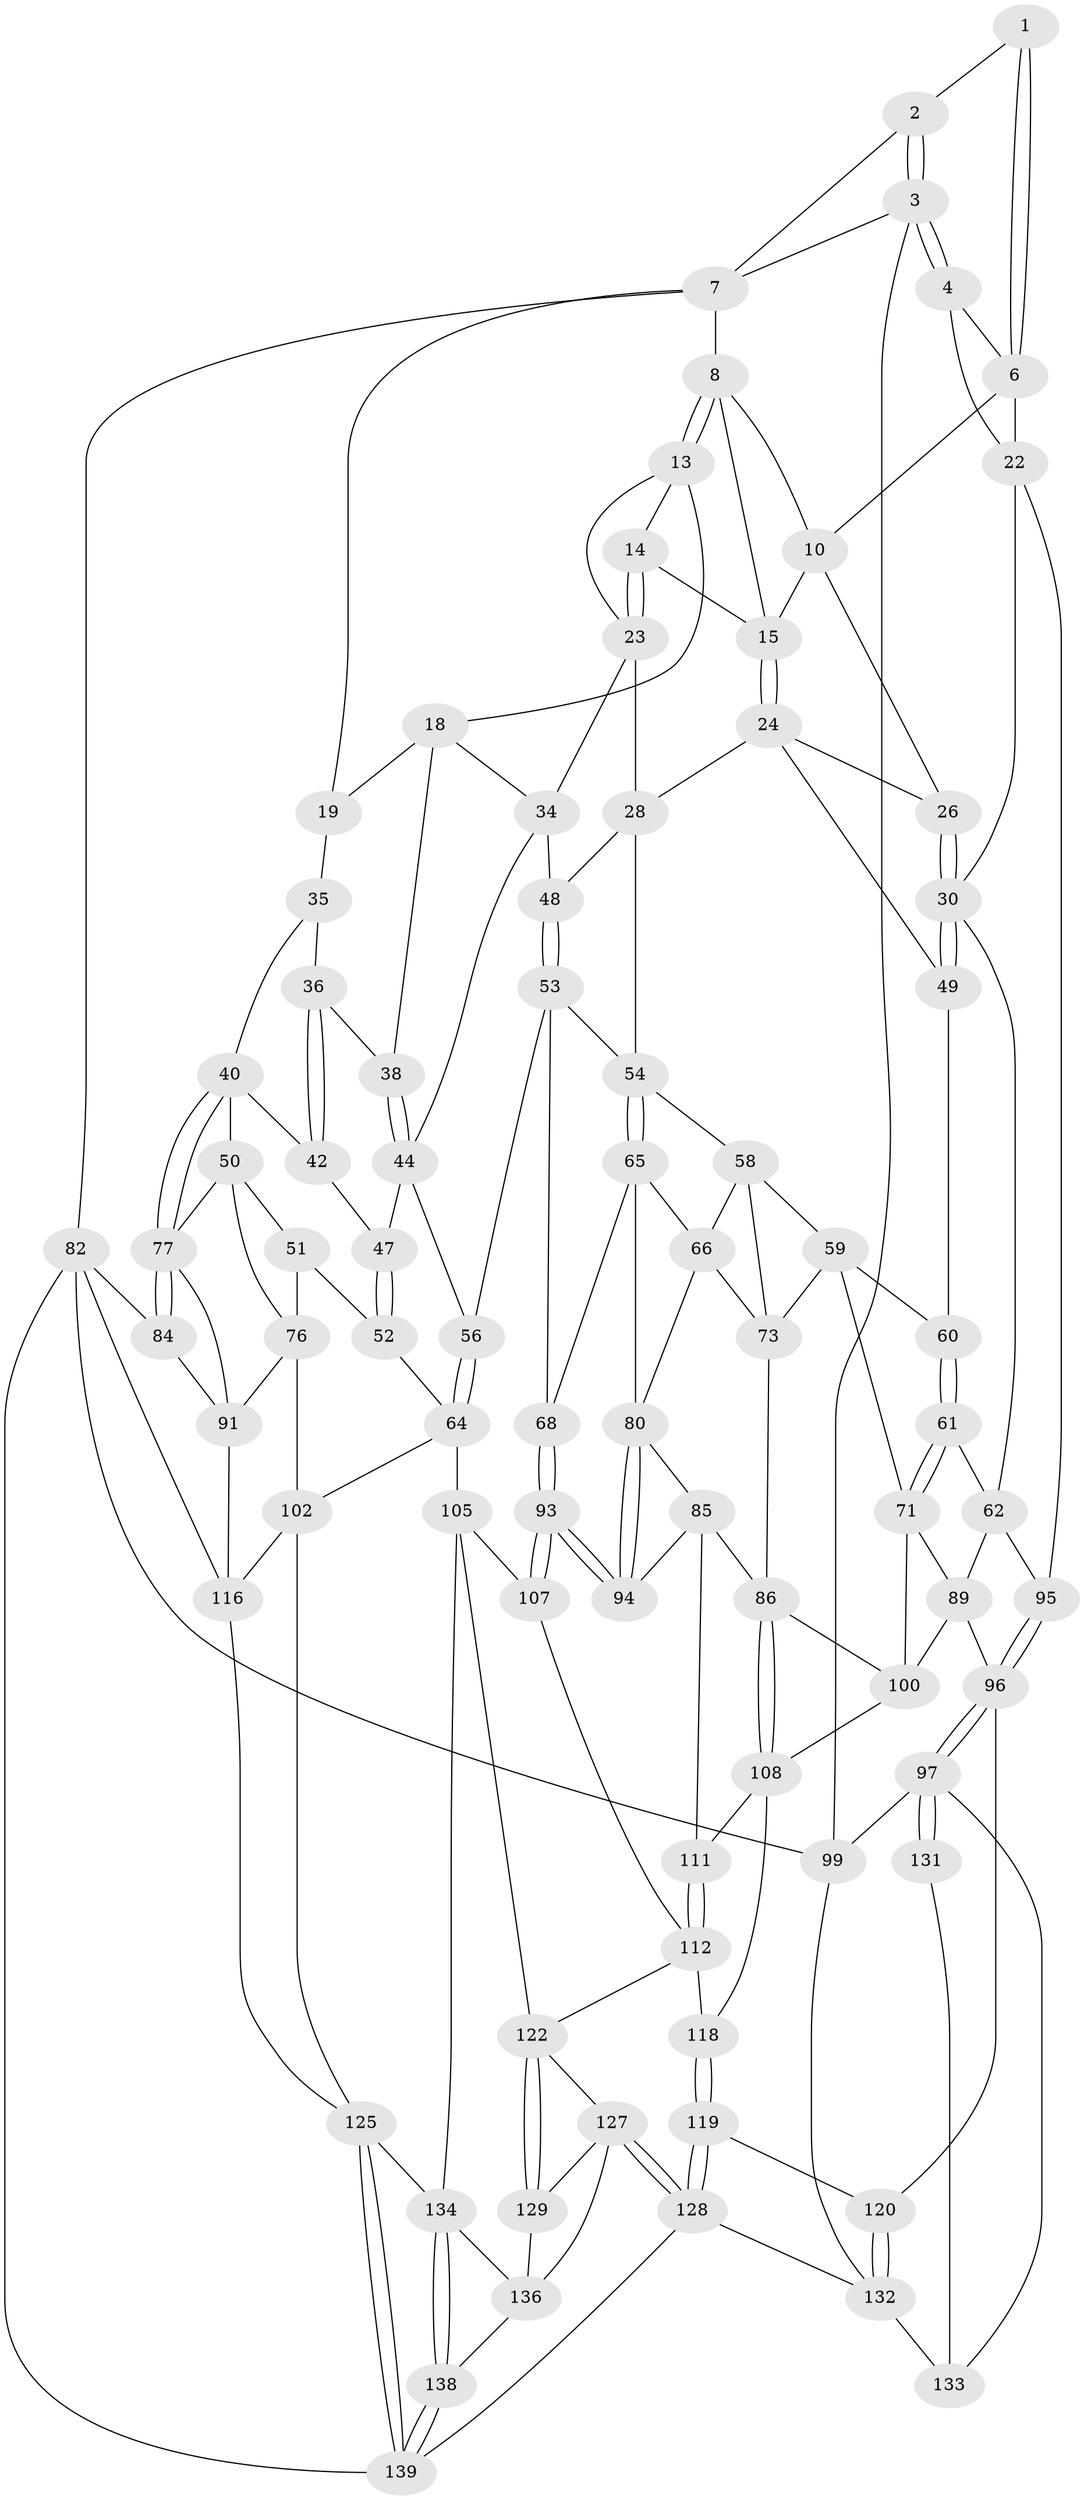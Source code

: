 // Generated by graph-tools (version 1.1) at 2025/52/02/27/25 19:52:37]
// undirected, 84 vertices, 187 edges
graph export_dot {
graph [start="1"]
  node [color=gray90,style=filled];
  1 [pos="+0.1814209984358637+0.04306113113613423"];
  2 [pos="+0.26080453499301404+0"];
  3 [pos="+0+0"];
  4 [pos="+0+0.027944809912574944",super="+5"];
  6 [pos="+0.16571757635547055+0.12764923376378937",super="+11"];
  7 [pos="+0.47579709855830604+0",super="+12"];
  8 [pos="+0.48527833870077436+0",super="+9"];
  10 [pos="+0.19356969757137824+0.17494869665073642",super="+21"];
  13 [pos="+0.48797417263512505+0",super="+17"];
  14 [pos="+0.4148486422933278+0.17816718702327128"];
  15 [pos="+0.38092877724233576+0.19852261383643804",super="+16"];
  18 [pos="+0.6535139281859308+0.14667994493874917",super="+33"];
  19 [pos="+0.6990862531006644+0.14414712215957168",super="+20"];
  22 [pos="+0+0.2594321946854192",super="+32"];
  23 [pos="+0.465426689522592+0.25629976155843054",super="+27"];
  24 [pos="+0.33809003239295093+0.3640178732869771",super="+25"];
  26 [pos="+0.2182803276873754+0.2859640443163925"];
  28 [pos="+0.388989545095618+0.3620296165511564",super="+29"];
  30 [pos="+0.019152478498261186+0.37200605895478106",super="+31"];
  34 [pos="+0.5819577528444003+0.3187444041158901",super="+46"];
  35 [pos="+0.8233876043428673+0.2462085645272659",super="+39"];
  36 [pos="+0.8114825278944081+0.2712960172013405",super="+37"];
  38 [pos="+0.7308704816005502+0.31815690202254854"];
  40 [pos="+1+0.2751640424492272",super="+41"];
  42 [pos="+0.8328696270525796+0.3882864006055221",super="+43"];
  44 [pos="+0.6587893098440707+0.4183453559156024",super="+45"];
  47 [pos="+0.7362352453188167+0.437586195951797"];
  48 [pos="+0.5356946834828615+0.39395690558634805"];
  49 [pos="+0.191198296188772+0.436776949617469"];
  50 [pos="+0.8934390651040073+0.48690415243983615",super="+75"];
  51 [pos="+0.761729059088839+0.48812661378371647",super="+72"];
  52 [pos="+0.7582574313146803+0.4845165122307197",super="+63"];
  53 [pos="+0.48838631955031725+0.47067181537696245",super="+57"];
  54 [pos="+0.44462331985617026+0.4685790300018056",super="+55"];
  56 [pos="+0.6081843950391026+0.5623040262144805"];
  58 [pos="+0.3287523545067338+0.45125550426225214",super="+67"];
  59 [pos="+0.2180784326875768+0.4776997838480777",super="+70"];
  60 [pos="+0.19143402766054737+0.4376740465879866"];
  61 [pos="+0.08388515104115356+0.5174302488660052"];
  62 [pos="+0.005326349707835246+0.4736340676613262",super="+90"];
  64 [pos="+0.6090364098243123+0.5629240102589406",super="+104"];
  65 [pos="+0.43033693859109756+0.5497985182251403",super="+69"];
  66 [pos="+0.3964073092628476+0.5485848619598557",super="+79"];
  68 [pos="+0.5238419085138272+0.5965347567949331"];
  71 [pos="+0.13050149257921956+0.5540872287138326",super="+88"];
  73 [pos="+0.2999816928679386+0.5424783974209256",super="+74"];
  76 [pos="+0.7870710986465282+0.6069878309530058",super="+92"];
  77 [pos="+1+0.7096406650603186",super="+78"];
  80 [pos="+0.4141006650828081+0.61186187761649",super="+81"];
  82 [pos="+1+1",super="+83"];
  84 [pos="+1+0.8045712243896249"];
  85 [pos="+0.32834393911529147+0.6594371566391877",super="+101"];
  86 [pos="+0.31935297856554073+0.659448935720041",super="+87"];
  89 [pos="+0.1028743789304486+0.7065422459221997",super="+113"];
  91 [pos="+0.876834056454558+0.73029859838575",super="+115"];
  93 [pos="+0.4894174854834554+0.6964385485793798"];
  94 [pos="+0.41509590691749476+0.6803233753489114"];
  95 [pos="+0+0.7497084911440033"];
  96 [pos="+0+0.8109976910902054",super="+114"];
  97 [pos="+0+0.8641558566733477",super="+98"];
  99 [pos="+0+1"];
  100 [pos="+0.22208580860525098+0.6762665653921413",super="+110"];
  102 [pos="+0.7570990623630105+0.7614000913713168",super="+103"];
  105 [pos="+0.6626406545766523+0.8063925614307746",super="+106"];
  107 [pos="+0.5010497345277132+0.7316493705834844"];
  108 [pos="+0.29024884428685754+0.7980146080223283",super="+109"];
  111 [pos="+0.3712459193848927+0.7801278070816632"];
  112 [pos="+0.43018158751760677+0.8098231869468979",super="+117"];
  116 [pos="+0.8520085986139995+0.8778542801025176",super="+124"];
  118 [pos="+0.3024031839624316+0.8964824898705802"];
  119 [pos="+0.2947620607680965+0.9284164172699082"];
  120 [pos="+0.15528485697507302+0.9031009813073886",super="+121"];
  122 [pos="+0.48367634125586956+0.8647664267961411",super="+123"];
  125 [pos="+0.8213439267521983+0.943555486204519",super="+126"];
  127 [pos="+0.424505890965849+1",super="+130"];
  128 [pos="+0.3682844429699351+1",super="+141"];
  129 [pos="+0.5210285169775241+0.9135605733280124"];
  131 [pos="+0.05501502626886256+0.891411828473367"];
  132 [pos="+0.1273364482685293+0.9752592814911254",super="+142"];
  133 [pos="+0.06070172647254406+0.9462508158393353"];
  134 [pos="+0.6917012039511198+0.9357237211890485",super="+135"];
  136 [pos="+0.5923096962565222+0.8920949883928292",super="+137"];
  138 [pos="+0.6846467829604631+1"];
  139 [pos="+0.7083462701598862+1",super="+140"];
  1 -- 2;
  1 -- 6;
  1 -- 6;
  2 -- 3;
  2 -- 3;
  2 -- 7;
  3 -- 4;
  3 -- 4;
  3 -- 99;
  3 -- 7;
  4 -- 22;
  4 -- 6;
  6 -- 10;
  6 -- 22;
  7 -- 8;
  7 -- 19;
  7 -- 82;
  8 -- 13;
  8 -- 13;
  8 -- 10;
  8 -- 15;
  10 -- 26;
  10 -- 15;
  13 -- 14;
  13 -- 18;
  13 -- 23;
  14 -- 15;
  14 -- 23;
  14 -- 23;
  15 -- 24;
  15 -- 24;
  18 -- 19;
  18 -- 34;
  18 -- 38;
  19 -- 35 [weight=2];
  22 -- 95;
  22 -- 30;
  23 -- 34;
  23 -- 28;
  24 -- 28;
  24 -- 49;
  24 -- 26;
  26 -- 30;
  26 -- 30;
  28 -- 48;
  28 -- 54;
  30 -- 49;
  30 -- 49;
  30 -- 62;
  34 -- 48;
  34 -- 44;
  35 -- 36;
  35 -- 40;
  36 -- 42 [weight=2];
  36 -- 42;
  36 -- 38;
  38 -- 44;
  38 -- 44;
  40 -- 77;
  40 -- 77;
  40 -- 42;
  40 -- 50;
  42 -- 47;
  44 -- 47;
  44 -- 56;
  47 -- 52;
  47 -- 52;
  48 -- 53;
  48 -- 53;
  49 -- 60;
  50 -- 51;
  50 -- 76;
  50 -- 77;
  51 -- 52 [weight=2];
  51 -- 76;
  52 -- 64;
  53 -- 54;
  53 -- 56;
  53 -- 68;
  54 -- 65;
  54 -- 65;
  54 -- 58;
  56 -- 64;
  56 -- 64;
  58 -- 59;
  58 -- 73;
  58 -- 66;
  59 -- 60;
  59 -- 73;
  59 -- 71;
  60 -- 61;
  60 -- 61;
  61 -- 62;
  61 -- 71;
  61 -- 71;
  62 -- 89;
  62 -- 95;
  64 -- 105;
  64 -- 102;
  65 -- 66;
  65 -- 80;
  65 -- 68;
  66 -- 73;
  66 -- 80;
  68 -- 93;
  68 -- 93;
  71 -- 89;
  71 -- 100;
  73 -- 86;
  76 -- 91;
  76 -- 102;
  77 -- 84;
  77 -- 84;
  77 -- 91;
  80 -- 94;
  80 -- 94;
  80 -- 85;
  82 -- 99;
  82 -- 139;
  82 -- 116;
  82 -- 84;
  84 -- 91;
  85 -- 86;
  85 -- 94;
  85 -- 111;
  86 -- 108;
  86 -- 108;
  86 -- 100;
  89 -- 100;
  89 -- 96;
  91 -- 116;
  93 -- 94;
  93 -- 94;
  93 -- 107;
  93 -- 107;
  95 -- 96;
  95 -- 96;
  96 -- 97;
  96 -- 97;
  96 -- 120;
  97 -- 131;
  97 -- 131;
  97 -- 99;
  97 -- 133;
  99 -- 132;
  100 -- 108;
  102 -- 116;
  102 -- 125;
  105 -- 122;
  105 -- 107;
  105 -- 134;
  107 -- 112;
  108 -- 111;
  108 -- 118;
  111 -- 112;
  111 -- 112;
  112 -- 118;
  112 -- 122;
  116 -- 125;
  118 -- 119;
  118 -- 119;
  119 -- 120;
  119 -- 128;
  119 -- 128;
  120 -- 132;
  120 -- 132;
  122 -- 129;
  122 -- 129;
  122 -- 127;
  125 -- 139;
  125 -- 139;
  125 -- 134;
  127 -- 128;
  127 -- 128;
  127 -- 136;
  127 -- 129;
  128 -- 139;
  128 -- 132;
  129 -- 136;
  131 -- 133;
  132 -- 133;
  134 -- 138;
  134 -- 138;
  134 -- 136;
  136 -- 138;
  138 -- 139;
  138 -- 139;
}
